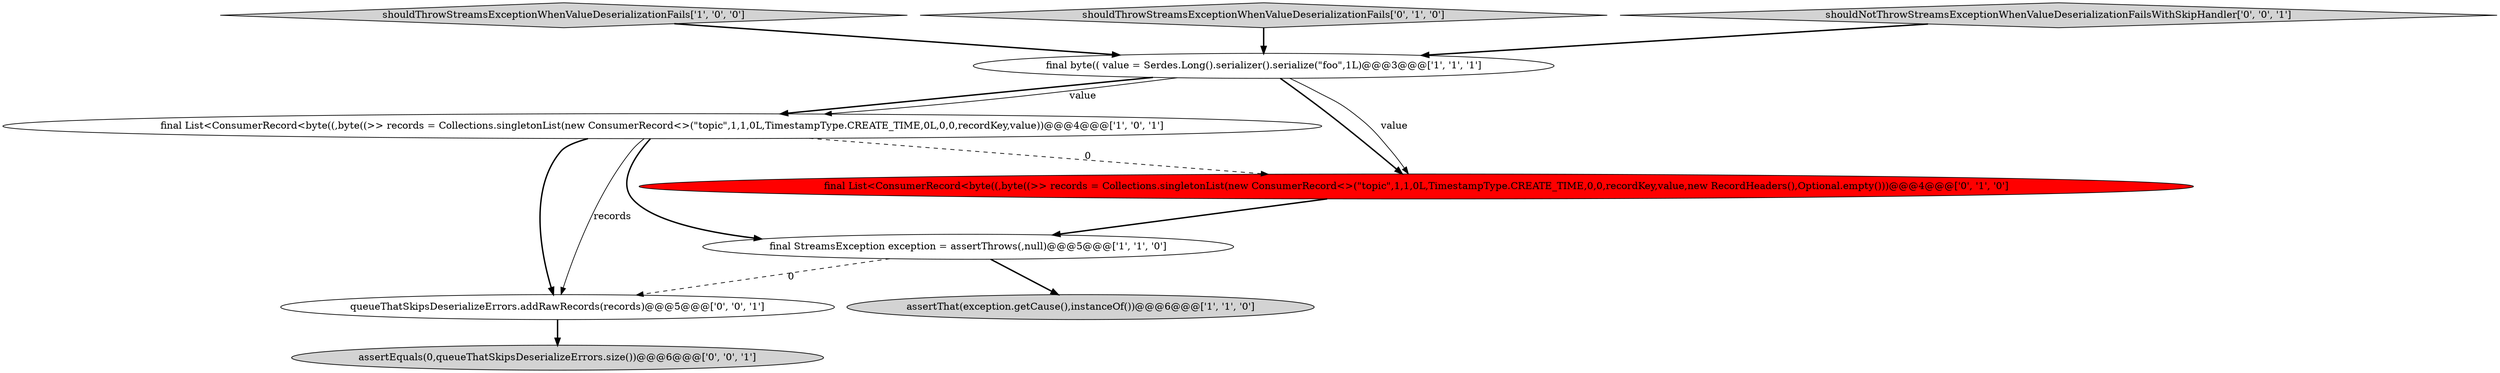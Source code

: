 digraph {
9 [style = filled, label = "assertEquals(0,queueThatSkipsDeserializeErrors.size())@@@6@@@['0', '0', '1']", fillcolor = lightgray, shape = ellipse image = "AAA0AAABBB3BBB"];
0 [style = filled, label = "shouldThrowStreamsExceptionWhenValueDeserializationFails['1', '0', '0']", fillcolor = lightgray, shape = diamond image = "AAA0AAABBB1BBB"];
6 [style = filled, label = "shouldThrowStreamsExceptionWhenValueDeserializationFails['0', '1', '0']", fillcolor = lightgray, shape = diamond image = "AAA0AAABBB2BBB"];
2 [style = filled, label = "final List<ConsumerRecord<byte((,byte((>> records = Collections.singletonList(new ConsumerRecord<>(\"topic\",1,1,0L,TimestampType.CREATE_TIME,0L,0,0,recordKey,value))@@@4@@@['1', '0', '1']", fillcolor = white, shape = ellipse image = "AAA0AAABBB1BBB"];
1 [style = filled, label = "assertThat(exception.getCause(),instanceOf())@@@6@@@['1', '1', '0']", fillcolor = lightgray, shape = ellipse image = "AAA0AAABBB1BBB"];
3 [style = filled, label = "final byte(( value = Serdes.Long().serializer().serialize(\"foo\",1L)@@@3@@@['1', '1', '1']", fillcolor = white, shape = ellipse image = "AAA0AAABBB1BBB"];
7 [style = filled, label = "shouldNotThrowStreamsExceptionWhenValueDeserializationFailsWithSkipHandler['0', '0', '1']", fillcolor = lightgray, shape = diamond image = "AAA0AAABBB3BBB"];
8 [style = filled, label = "queueThatSkipsDeserializeErrors.addRawRecords(records)@@@5@@@['0', '0', '1']", fillcolor = white, shape = ellipse image = "AAA0AAABBB3BBB"];
4 [style = filled, label = "final StreamsException exception = assertThrows(,null)@@@5@@@['1', '1', '0']", fillcolor = white, shape = ellipse image = "AAA0AAABBB1BBB"];
5 [style = filled, label = "final List<ConsumerRecord<byte((,byte((>> records = Collections.singletonList(new ConsumerRecord<>(\"topic\",1,1,0L,TimestampType.CREATE_TIME,0,0,recordKey,value,new RecordHeaders(),Optional.empty()))@@@4@@@['0', '1', '0']", fillcolor = red, shape = ellipse image = "AAA1AAABBB2BBB"];
0->3 [style = bold, label=""];
6->3 [style = bold, label=""];
2->5 [style = dashed, label="0"];
4->1 [style = bold, label=""];
3->5 [style = bold, label=""];
3->5 [style = solid, label="value"];
3->2 [style = bold, label=""];
2->4 [style = bold, label=""];
3->2 [style = solid, label="value"];
2->8 [style = bold, label=""];
7->3 [style = bold, label=""];
5->4 [style = bold, label=""];
2->8 [style = solid, label="records"];
4->8 [style = dashed, label="0"];
8->9 [style = bold, label=""];
}
